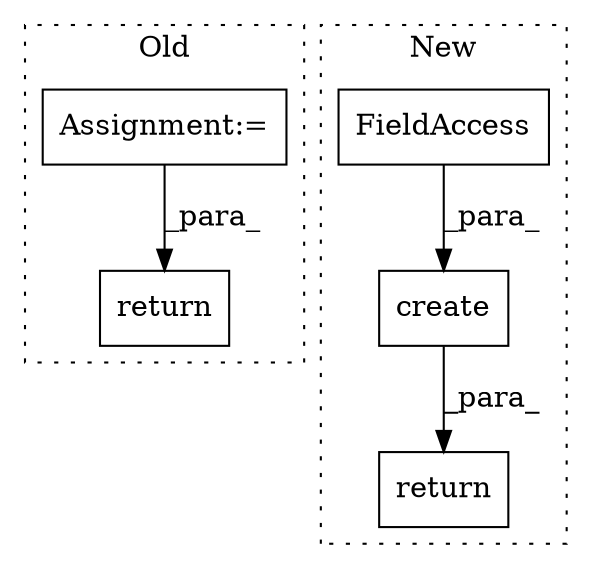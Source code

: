 digraph G {
subgraph cluster0 {
1 [label="return" a="41" s="6204" l="7" shape="box"];
4 [label="Assignment:=" a="7" s="6128" l="1" shape="box"];
label = "Old";
style="dotted";
}
subgraph cluster1 {
2 [label="create" a="32" s="5905,5924" l="7,1" shape="box"];
3 [label="return" a="41" s="5883" l="7" shape="box"];
5 [label="FieldAccess" a="22" s="5912" l="12" shape="box"];
label = "New";
style="dotted";
}
2 -> 3 [label="_para_"];
4 -> 1 [label="_para_"];
5 -> 2 [label="_para_"];
}